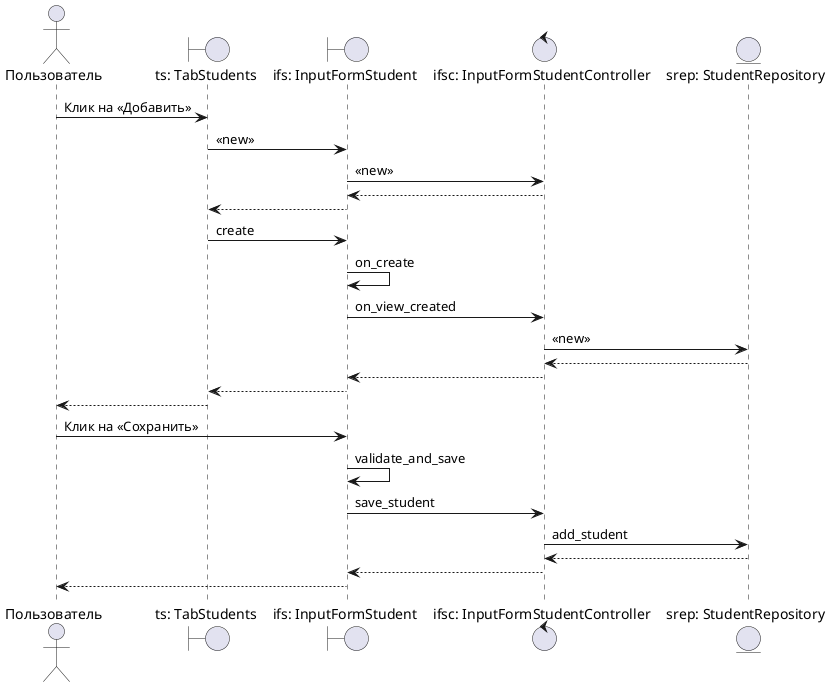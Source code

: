 @startuml
actor       Пользователь                        as user
boundary    "ts: TabStudents"                   as ts
boundary    "ifs: InputFormStudent"             as ifs
control     "ifsc: InputFormStudentController"  as ifsc
entity      "srep: StudentRepository"           as srep


user -> ts : Клик на <<Добавить>>
ts -> ifs : <<new>>
ifs -> ifsc : <<new>>
ifsc --> ifs
ifs --> ts
ts -> ifs : create
ifs -> ifs : on_create
ifs -> ifsc : on_view_created
ifsc -> srep : <<new>>
srep --> ifsc
ifsc --> ifs
ifs --> ts
ts --> user


user -> ifs : Клик на <<Сохранить>>
ifs -> ifs : validate_and_save
ifs -> ifsc : save_student
ifsc -> srep : add_student
srep --> ifsc
ifsc --> ifs
ifs --> user
@enduml